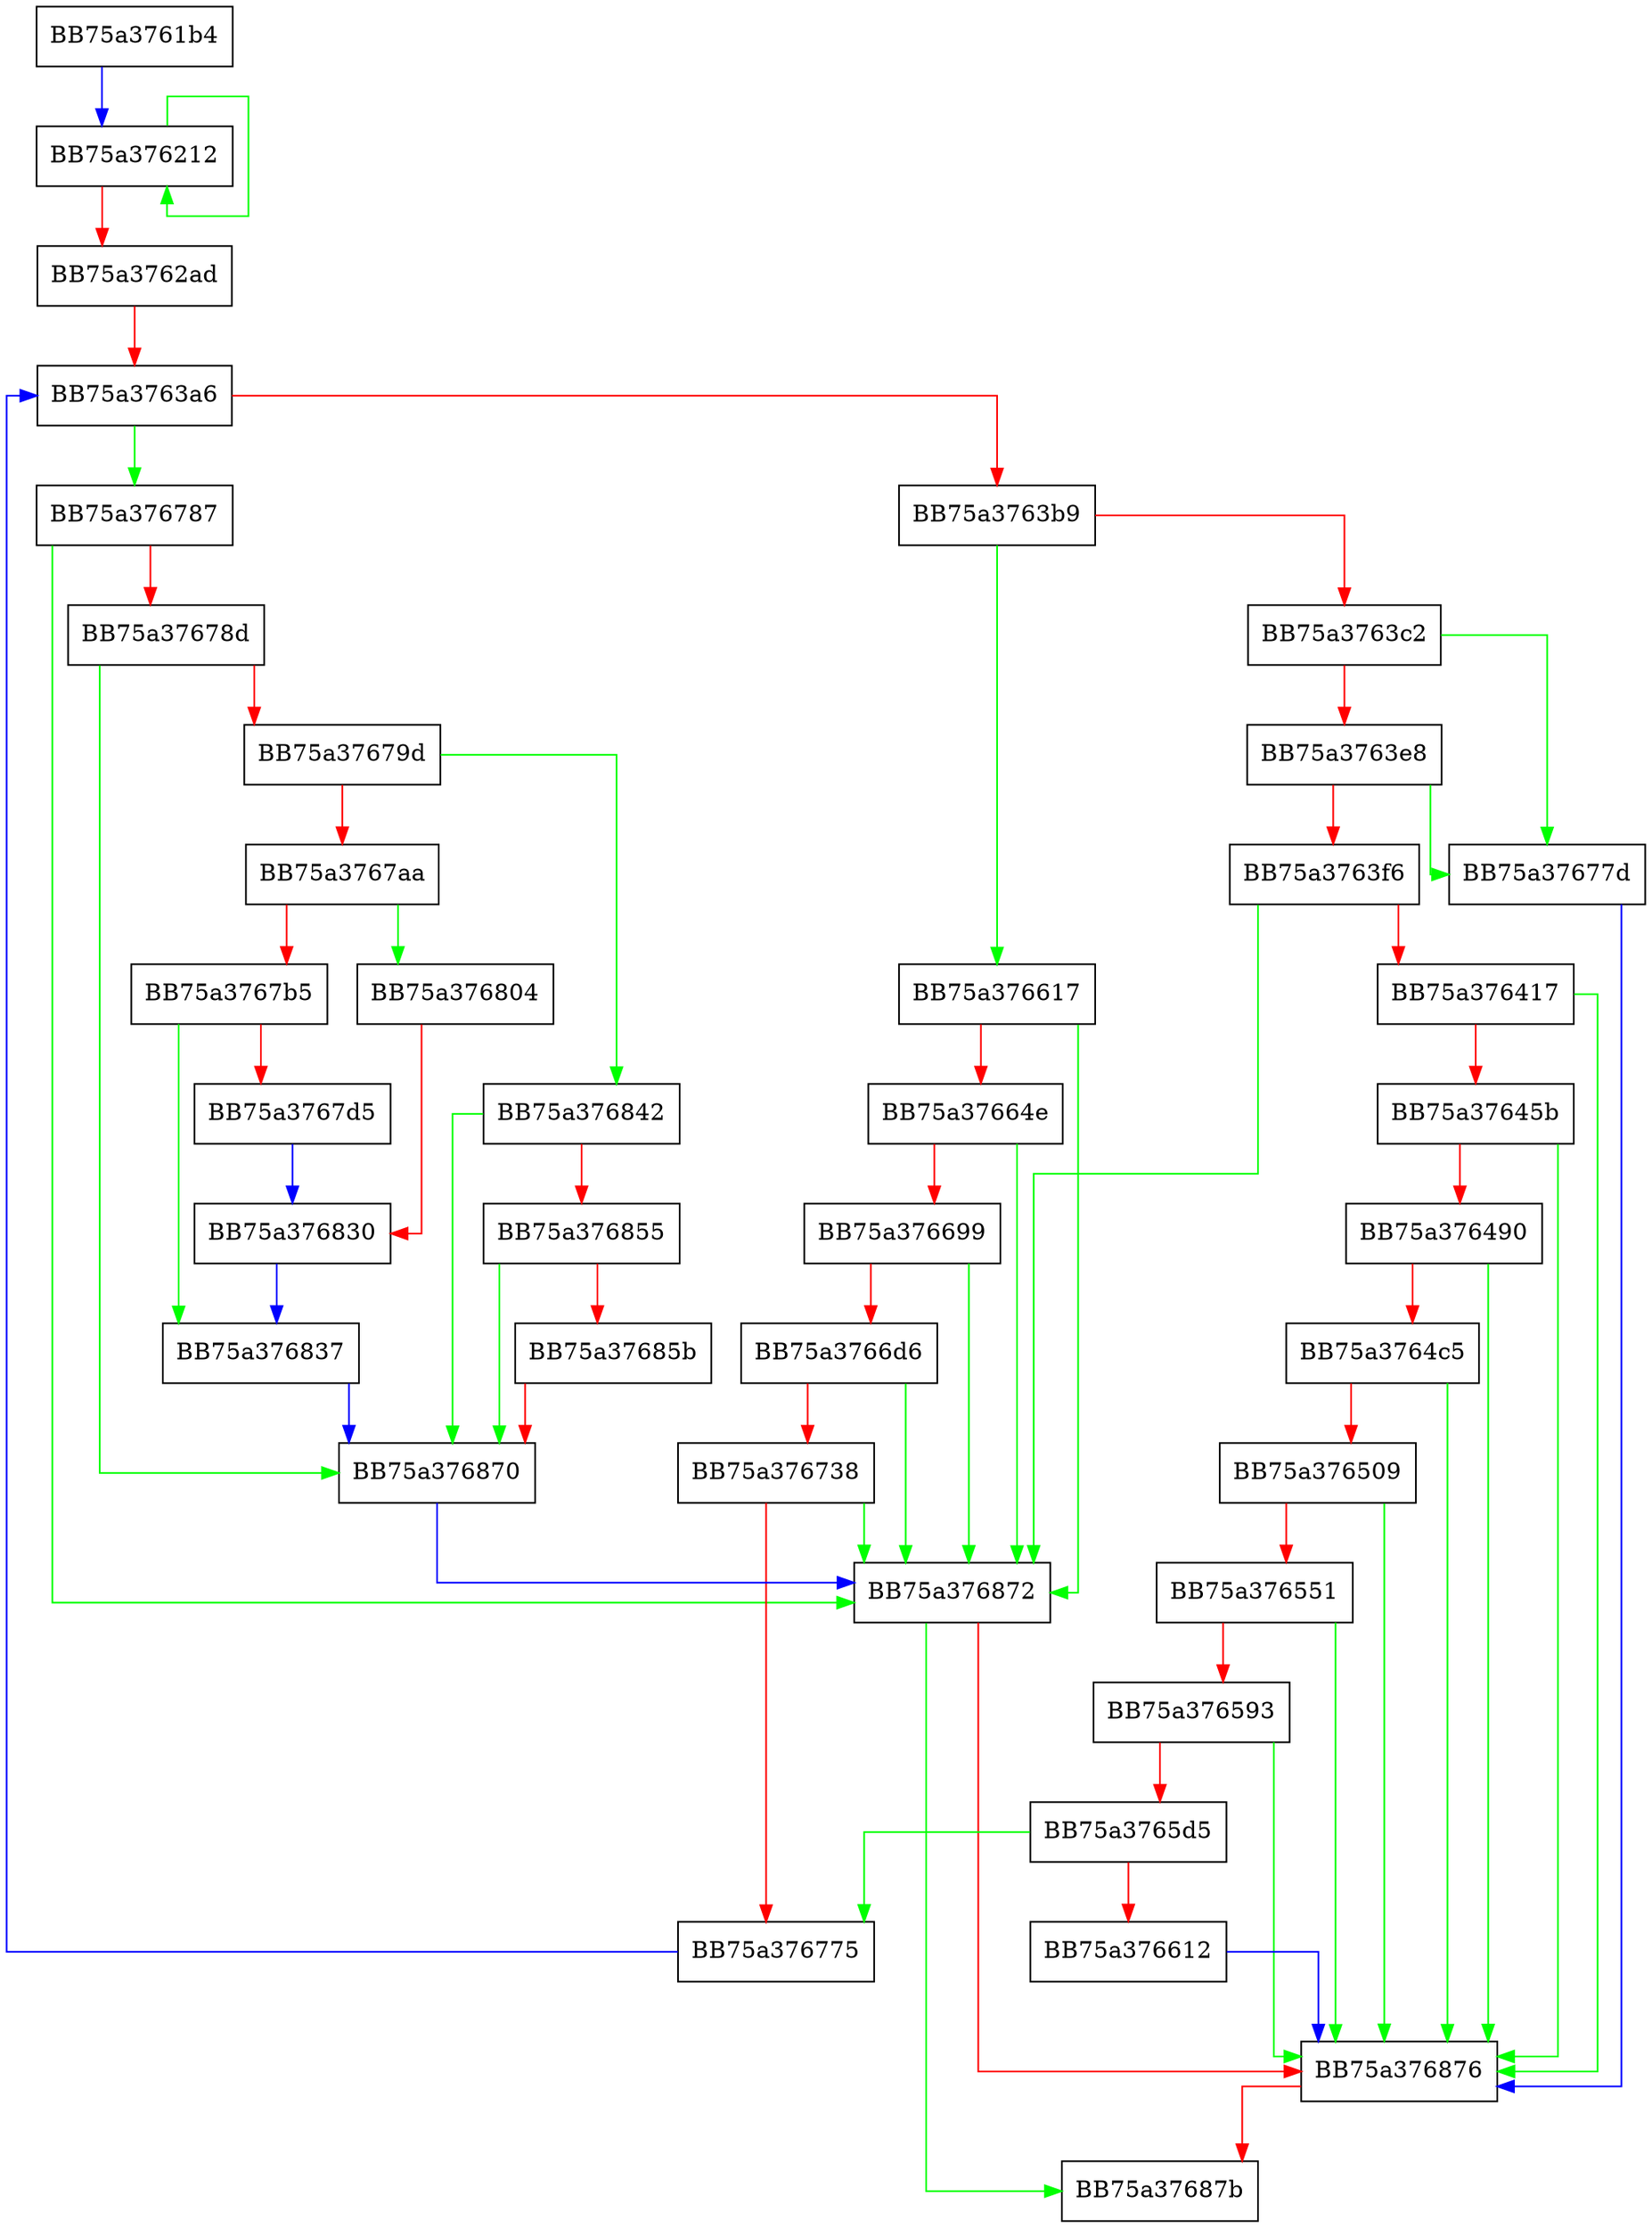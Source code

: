 digraph pattsearch_init {
  node [shape="box"];
  graph [splines=ortho];
  BB75a3761b4 -> BB75a376212 [color="blue"];
  BB75a376212 -> BB75a376212 [color="green"];
  BB75a376212 -> BB75a3762ad [color="red"];
  BB75a3762ad -> BB75a3763a6 [color="red"];
  BB75a3763a6 -> BB75a376787 [color="green"];
  BB75a3763a6 -> BB75a3763b9 [color="red"];
  BB75a3763b9 -> BB75a376617 [color="green"];
  BB75a3763b9 -> BB75a3763c2 [color="red"];
  BB75a3763c2 -> BB75a37677d [color="green"];
  BB75a3763c2 -> BB75a3763e8 [color="red"];
  BB75a3763e8 -> BB75a37677d [color="green"];
  BB75a3763e8 -> BB75a3763f6 [color="red"];
  BB75a3763f6 -> BB75a376872 [color="green"];
  BB75a3763f6 -> BB75a376417 [color="red"];
  BB75a376417 -> BB75a376876 [color="green"];
  BB75a376417 -> BB75a37645b [color="red"];
  BB75a37645b -> BB75a376876 [color="green"];
  BB75a37645b -> BB75a376490 [color="red"];
  BB75a376490 -> BB75a376876 [color="green"];
  BB75a376490 -> BB75a3764c5 [color="red"];
  BB75a3764c5 -> BB75a376876 [color="green"];
  BB75a3764c5 -> BB75a376509 [color="red"];
  BB75a376509 -> BB75a376876 [color="green"];
  BB75a376509 -> BB75a376551 [color="red"];
  BB75a376551 -> BB75a376876 [color="green"];
  BB75a376551 -> BB75a376593 [color="red"];
  BB75a376593 -> BB75a376876 [color="green"];
  BB75a376593 -> BB75a3765d5 [color="red"];
  BB75a3765d5 -> BB75a376775 [color="green"];
  BB75a3765d5 -> BB75a376612 [color="red"];
  BB75a376612 -> BB75a376876 [color="blue"];
  BB75a376617 -> BB75a376872 [color="green"];
  BB75a376617 -> BB75a37664e [color="red"];
  BB75a37664e -> BB75a376872 [color="green"];
  BB75a37664e -> BB75a376699 [color="red"];
  BB75a376699 -> BB75a376872 [color="green"];
  BB75a376699 -> BB75a3766d6 [color="red"];
  BB75a3766d6 -> BB75a376872 [color="green"];
  BB75a3766d6 -> BB75a376738 [color="red"];
  BB75a376738 -> BB75a376872 [color="green"];
  BB75a376738 -> BB75a376775 [color="red"];
  BB75a376775 -> BB75a3763a6 [color="blue"];
  BB75a37677d -> BB75a376876 [color="blue"];
  BB75a376787 -> BB75a376872 [color="green"];
  BB75a376787 -> BB75a37678d [color="red"];
  BB75a37678d -> BB75a376870 [color="green"];
  BB75a37678d -> BB75a37679d [color="red"];
  BB75a37679d -> BB75a376842 [color="green"];
  BB75a37679d -> BB75a3767aa [color="red"];
  BB75a3767aa -> BB75a376804 [color="green"];
  BB75a3767aa -> BB75a3767b5 [color="red"];
  BB75a3767b5 -> BB75a376837 [color="green"];
  BB75a3767b5 -> BB75a3767d5 [color="red"];
  BB75a3767d5 -> BB75a376830 [color="blue"];
  BB75a376804 -> BB75a376830 [color="red"];
  BB75a376830 -> BB75a376837 [color="blue"];
  BB75a376837 -> BB75a376870 [color="blue"];
  BB75a376842 -> BB75a376870 [color="green"];
  BB75a376842 -> BB75a376855 [color="red"];
  BB75a376855 -> BB75a376870 [color="green"];
  BB75a376855 -> BB75a37685b [color="red"];
  BB75a37685b -> BB75a376870 [color="red"];
  BB75a376870 -> BB75a376872 [color="blue"];
  BB75a376872 -> BB75a37687b [color="green"];
  BB75a376872 -> BB75a376876 [color="red"];
  BB75a376876 -> BB75a37687b [color="red"];
}